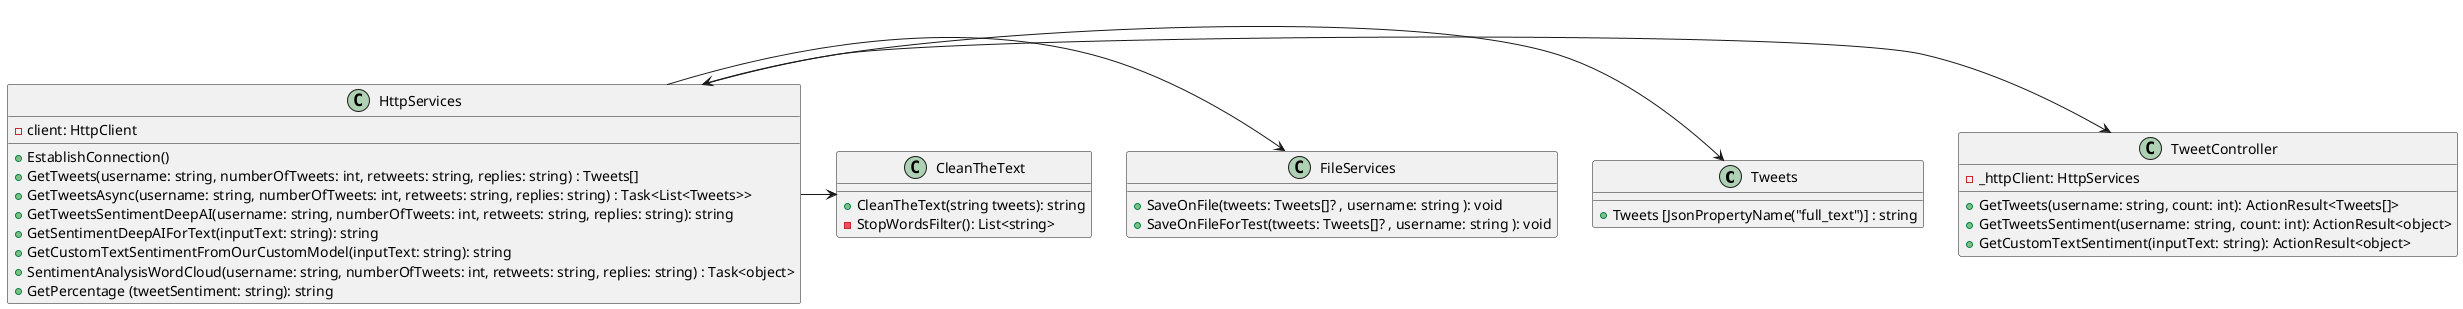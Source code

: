 @startuml
'https://plantuml.com/class-diagram

class Tweets
{
  + Tweets [JsonPropertyName("full_text")] : string
}

class HttpServices
{
 - client: HttpClient 
 + EstablishConnection()
 + GetTweets(username: string, numberOfTweets: int, retweets: string, replies: string) : Tweets[]
 + GetTweetsAsync(username: string, numberOfTweets: int, retweets: string, replies: string) : Task<List<Tweets>>
 + GetTweetsSentimentDeepAI(username: string, numberOfTweets: int, retweets: string, replies: string): string
 + GetSentimentDeepAIForText(inputText: string): string
 + GetCustomTextSentimentFromOurCustomModel(inputText: string): string
 + SentimentAnalysisWordCloud(username: string, numberOfTweets: int, retweets: string, replies: string) : Task<object>
 + GetPercentage (tweetSentiment: string): string
}

class TweetController
{
- _httpClient: HttpServices
+ GetTweets(username: string, count: int): ActionResult<Tweets[]>
+ GetTweetsSentiment(username: string, count: int): ActionResult<object>
+ GetCustomTextSentiment(inputText: string): ActionResult<object> 
}

class FileServices
{
 + SaveOnFile(tweets: Tweets[]? , username: string ): void
 + SaveOnFileForTest(tweets: Tweets[]? , username: string ): void
}

class CleanTheText
{
  +CleanTheText(string tweets): string
  -StopWordsFilter(): List<string>
}

HttpServices <-> TweetController
HttpServices -> Tweets
HttpServices -> FileServices
HttpServices -> CleanTheText



@enduml